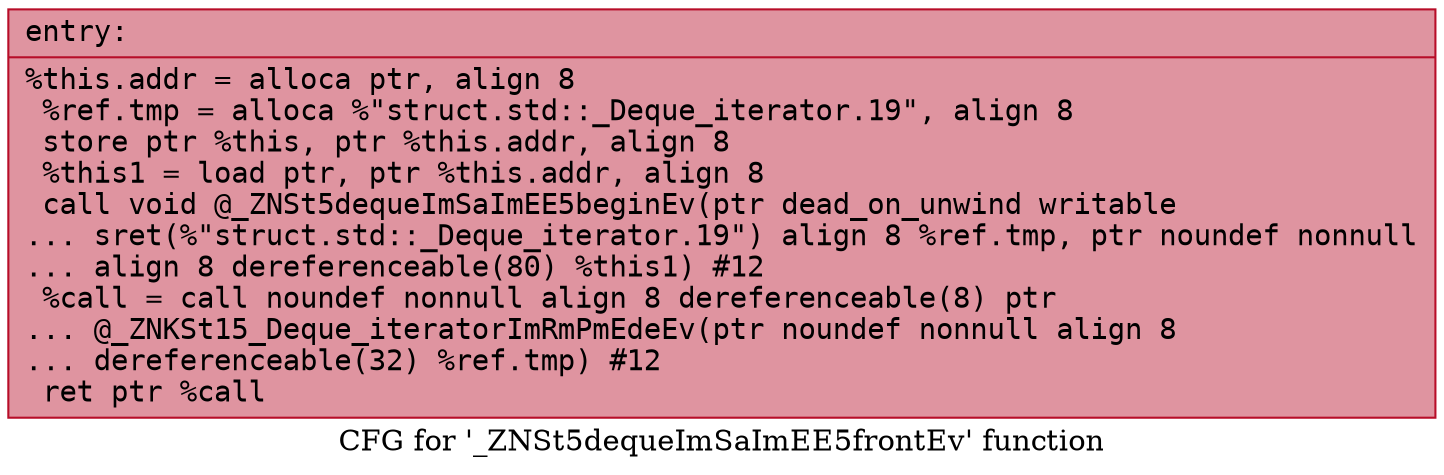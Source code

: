 digraph "CFG for '_ZNSt5dequeImSaImEE5frontEv' function" {
	label="CFG for '_ZNSt5dequeImSaImEE5frontEv' function";

	Node0x560dca04ff60 [shape=record,color="#b70d28ff", style=filled, fillcolor="#b70d2870" fontname="Courier",label="{entry:\l|  %this.addr = alloca ptr, align 8\l  %ref.tmp = alloca %\"struct.std::_Deque_iterator.19\", align 8\l  store ptr %this, ptr %this.addr, align 8\l  %this1 = load ptr, ptr %this.addr, align 8\l  call void @_ZNSt5dequeImSaImEE5beginEv(ptr dead_on_unwind writable\l... sret(%\"struct.std::_Deque_iterator.19\") align 8 %ref.tmp, ptr noundef nonnull\l... align 8 dereferenceable(80) %this1) #12\l  %call = call noundef nonnull align 8 dereferenceable(8) ptr\l... @_ZNKSt15_Deque_iteratorImRmPmEdeEv(ptr noundef nonnull align 8\l... dereferenceable(32) %ref.tmp) #12\l  ret ptr %call\l}"];
}
